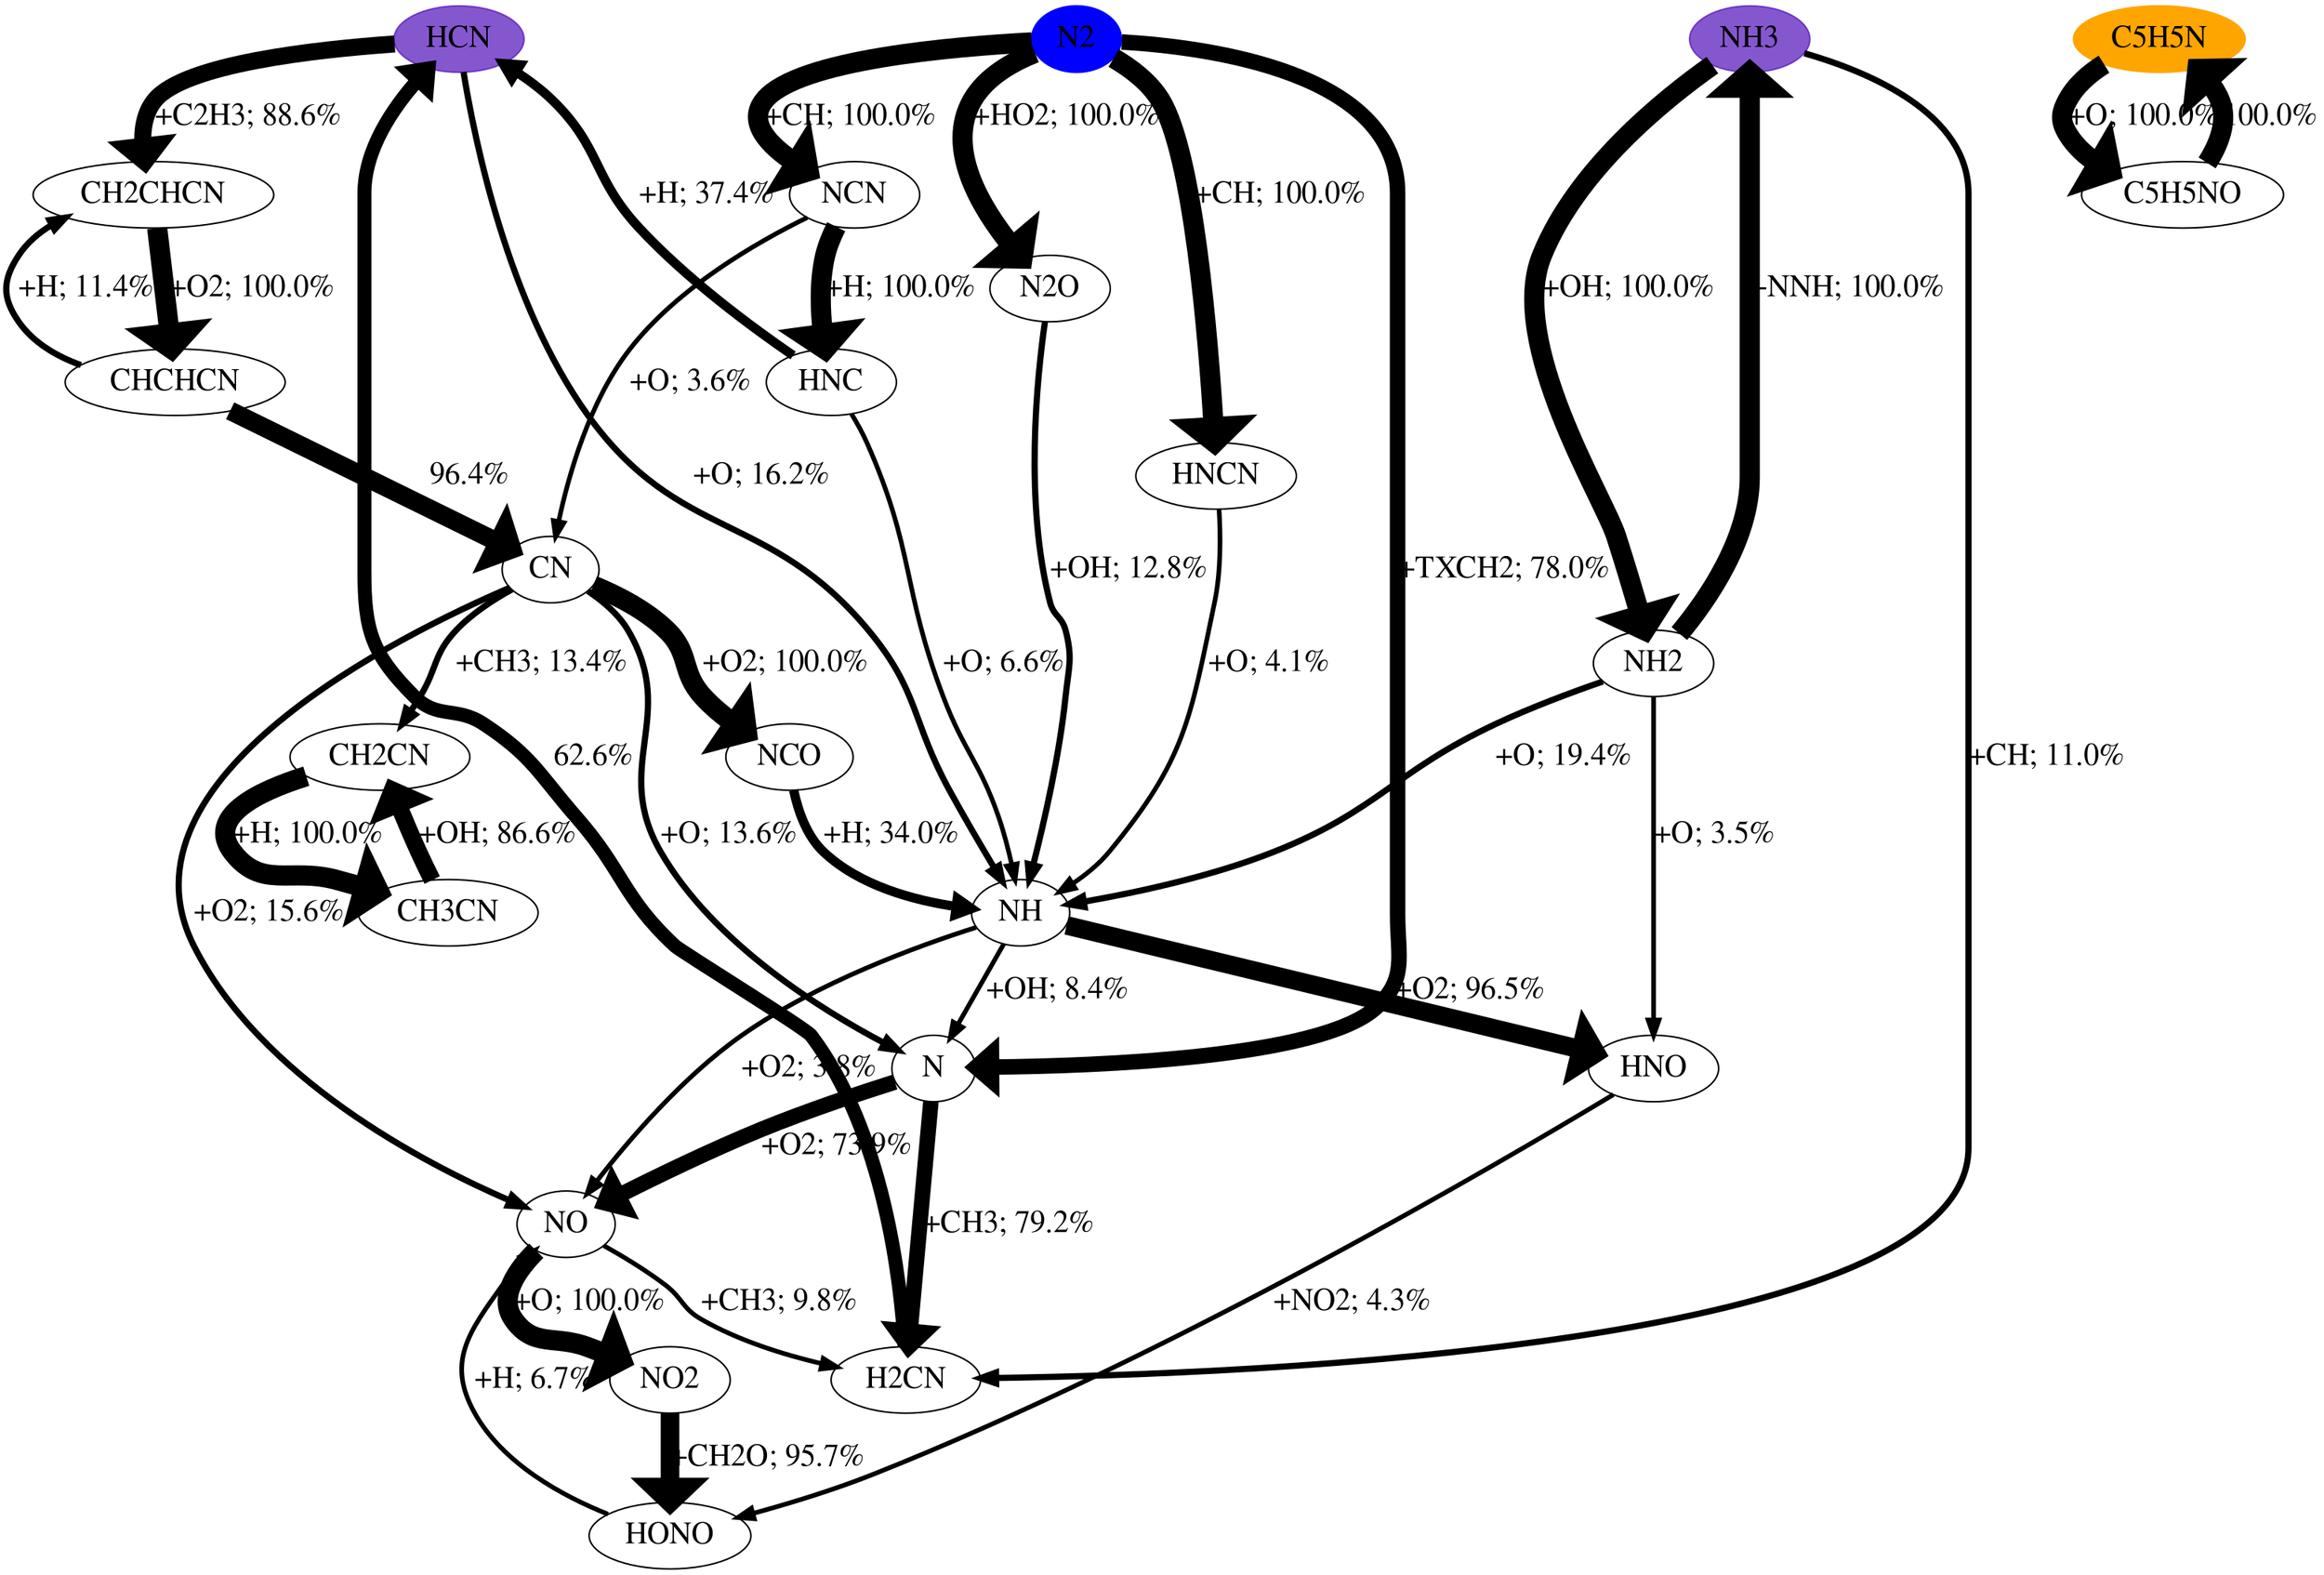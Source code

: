 digraph {
    graph [b="0,0,1558,558", rankdir=TB, center=true];
	NO -> NO2 [label="+O; 100.0%" fontcolor=black fontname=Times fontsize=20 penwidth=13]
	NO -> H2CN [label="+CH3; 9.8%" fontcolor=black fontname=Times fontsize=20 penwidth=3]
	N2 -> N [label="+TXCH2; 78.0%" fontcolor=black fontname=Times fontsize=20 penwidth=10]
	N2 -> N2O [label="+HO2; 100.0%" fontcolor=black fontname=Times fontsize=20 penwidth=13]
	N2 -> NCN [label="+CH; 100.0%" fontcolor=black fontname=Times fontsize=20 penwidth=13]
	N2 -> HNCN [label="+CH; 100.0%" fontcolor=black fontname=Times fontsize=20 penwidth=13]
	H2CN -> HCN [label="62.6%" fontcolor=black fontname=Times fontsize=20 penwidth=9]
	C5H5N -> C5H5NO [label="+O; 100.0%" fontcolor=black fontname=Times fontsize=20 penwidth=13]
	NO2 -> HONO [label="+CH2O; 95.7%" fontcolor=black fontname=Times fontsize=20 penwidth=12]
	HCN -> NH [label="+O; 16.2%" fontcolor=black fontname=Times fontsize=20 penwidth=4]
	HCN -> CH2CHCN [label="+C2H3; 88.6%" fontcolor=black fontname=Times fontsize=20 penwidth=11]
	NH3 -> NH2 [label="+OH; 100.0%" fontcolor=black fontname=Times fontsize=20 penwidth=13]
	NH3 -> H2CN [label="+CH; 11.0%" fontcolor=black fontname=Times fontsize=20 penwidth=4]
	N -> NO [label="+O2; 73.9%" fontcolor=black fontname=Times fontsize=20 penwidth=10]
	N -> H2CN [label="+CH3; 79.2%" fontcolor=black fontname=Times fontsize=20 penwidth=10]
	N2O -> NH [label="+OH; 12.8%" fontcolor=black fontname=Times fontsize=20 penwidth=4]
	NCN -> HNC [label="+H; 100.0%" fontcolor=black fontname=Times fontsize=20 penwidth=13]
	NCN -> CN [label="+O; 3.6%" fontcolor=black fontname=Times fontsize=20 penwidth=3]
	HNCN -> NH [label="+O; 4.1%" fontcolor=black fontname=Times fontsize=20 penwidth=3]
	C5H5NO -> C5H5N [label="100.0%" fontcolor=black fontname=Times fontsize=20 penwidth=13]
	HONO -> NO [label="+H; 6.7%" fontcolor=black fontname=Times fontsize=20 penwidth=3]
	NH -> HNO [label="+O2; 96.5%" fontcolor=black fontname=Times fontsize=20 penwidth=12]
	NH -> N [label="+OH; 8.4%" fontcolor=black fontname=Times fontsize=20 penwidth=3]
	NH -> NO [label="+O2; 3.8%" fontcolor=black fontname=Times fontsize=20 penwidth=3]
	CH2CHCN -> CHCHCN [label="+O2; 100.0%" fontcolor=black fontname=Times fontsize=20 penwidth=13]
	NH2 -> NH [label="+O; 19.4%" fontcolor=black fontname=Times fontsize=20 penwidth=4]
	NH2 -> HNO [label="+O; 3.5%" fontcolor=black fontname=Times fontsize=20 penwidth=3]
	NH2 -> NH3 [label="+NNH; 100.0%" fontcolor=black fontname=Times fontsize=20 penwidth=13]
	HNC -> NH [label="+O; 6.6%" fontcolor=black fontname=Times fontsize=20 penwidth=3]
	HNC -> HCN [label="+H; 37.4%" fontcolor=black fontname=Times fontsize=20 penwidth=6]
	CN -> N [label="+O; 13.6%" fontcolor=black fontname=Times fontsize=20 penwidth=4]
	CN -> NO [label="+O2; 15.6%" fontcolor=black fontname=Times fontsize=20 penwidth=4]
	CN -> NCO [label="+O2; 100.0%" fontcolor=black fontname=Times fontsize=20 penwidth=13]
	CN -> CH2CN [label="+CH3; 13.4%" fontcolor=black fontname=Times fontsize=20 penwidth=4]
	HNO -> HONO [label="+NO2; 4.3%" fontcolor=black fontname=Times fontsize=20 penwidth=3]
	CHCHCN -> CN [label="96.4%" fontcolor=black fontname=Times fontsize=20 penwidth=12]
	CHCHCN -> CH2CHCN [label="+H; 11.4%" fontcolor=black fontname=Times fontsize=20 penwidth=4]
	NCO -> NH [label="+H; 34.0%" fontcolor=black fontname=Times fontsize=20 penwidth=6]
	CH2CN -> CH3CN [label="+H; 100.0%" fontcolor=black fontname=Times fontsize=20 penwidth=13]
	CH3CN -> CH2CN [label="+OH; 86.6%" fontcolor=black fontname=Times fontsize=20 penwidth=11]
	NO [fontname=Times fontsize=20]
	N2 [fontname=Times fontsize=20]
	H2CN [fontname=Times fontsize=20]
	C5H5N [fontname=Times fontsize=20]
	NO2 [fontname=Times fontsize=20]
	HCN [fontname=Times fontsize=20]
	NH3 [fontname=Times fontsize=20]
	N [fontname=Times fontsize=20]
	N2O [fontname=Times fontsize=20]
	NCN [fontname=Times fontsize=20]
	HNCN [fontname=Times fontsize=20]
	C5H5NO [fontname=Times fontsize=20]
	HONO [fontname=Times fontsize=20]
	NH [fontname=Times fontsize=20]
	CH2CHCN [fontname=Times fontsize=20]
	NH2 [fontname=Times fontsize=20]
	HNC [fontname=Times fontsize=20]
	CN [fontname=Times fontsize=20]
	HNO [fontname=Times fontsize=20]
	CHCHCN [fontname=Times fontsize=20]
	NCO [fontname=Times fontsize=20]
	CH2CN [fontname=Times fontsize=20]
	CH3CN [fontname=Times fontsize=20]
	HCN [color="#500dbab1" fillcolor="#500dbab1" style=filled]
	NH3 [color="#500dbab1" fillcolor="#500dbab1" style=filled]
	C5H5N [color=orange fillcolor=orange style=filled]
	N2 [color=blue fillcolor=blue style=filled]

    {rank="source"; C5H5N,NH3,HCN,N2}
}
